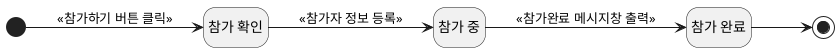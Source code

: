 @startuml
hide empty description
left to right direction

state "참가 확인" as 확인
state "참가 중" as 중
state "참가 완료" as 완료


[*] --> 확인 : <<참가하기 버튼 클릭>>
확인 --> 중 : <<참가자 정보 등록>>
중 --> 완료 : <<참가완료 메시지창 출력>>
완료 --> [*]
@enduml